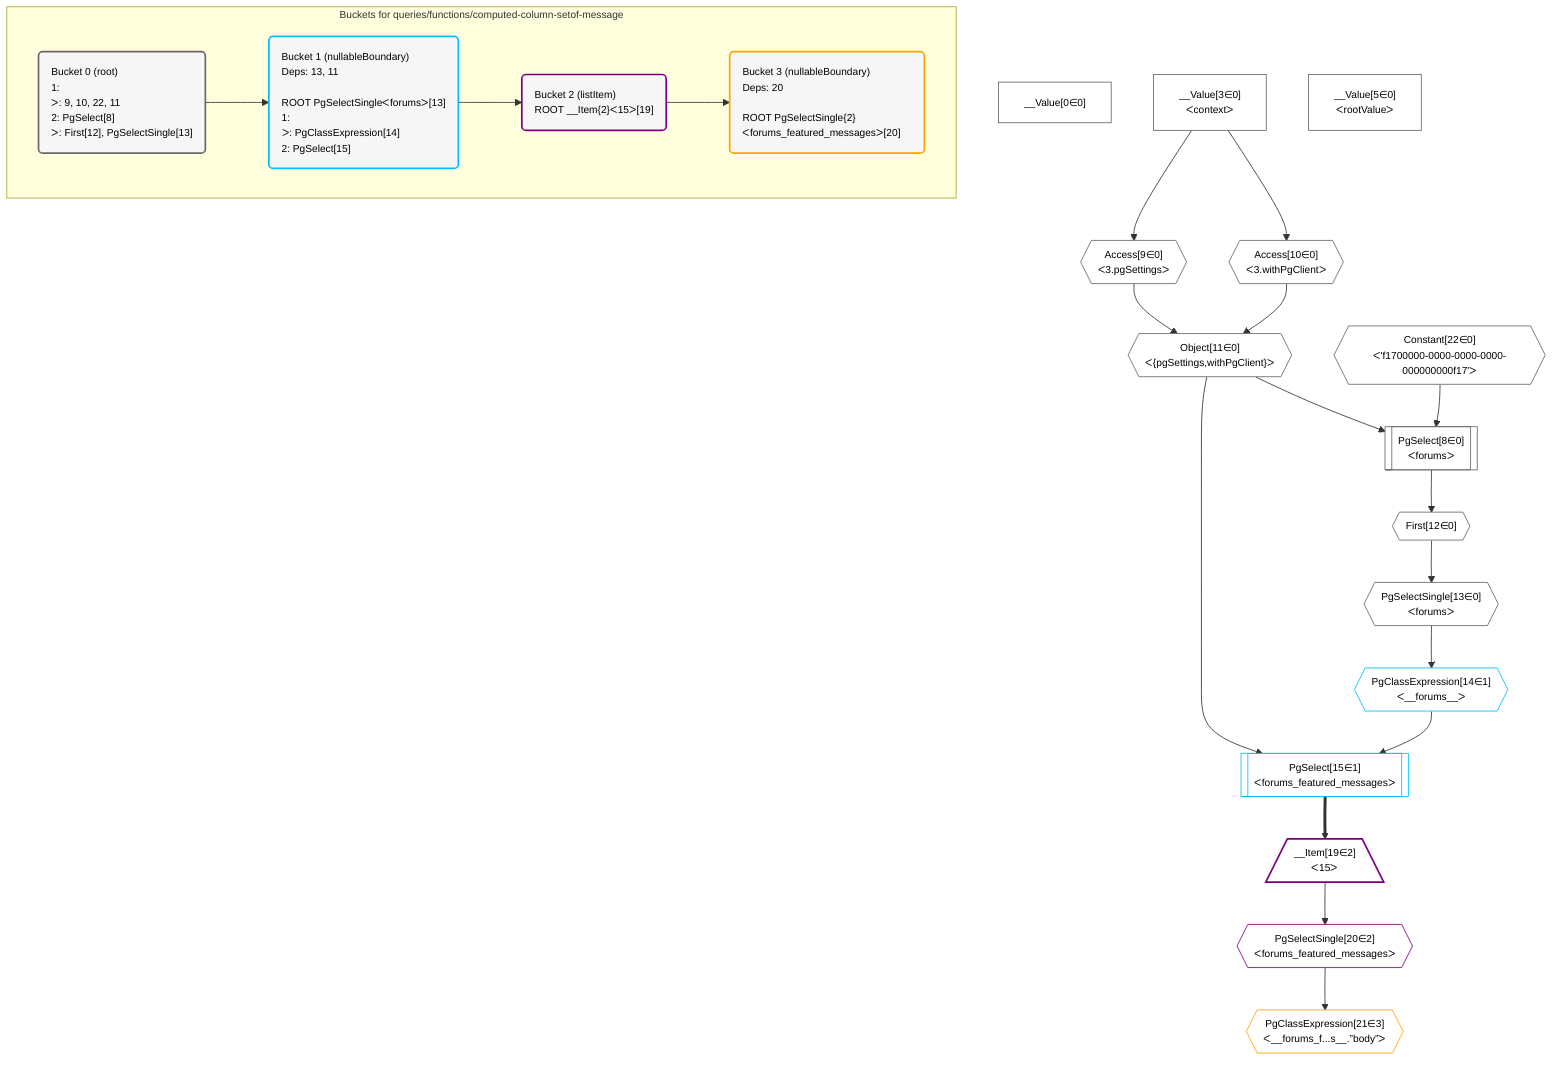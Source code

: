 %%{init: {'themeVariables': { 'fontSize': '12px'}}}%%
graph TD
    classDef path fill:#eee,stroke:#000,color:#000
    classDef plan fill:#fff,stroke-width:1px,color:#000
    classDef itemplan fill:#fff,stroke-width:2px,color:#000
    classDef unbatchedplan fill:#dff,stroke-width:1px,color:#000
    classDef sideeffectplan fill:#fcc,stroke-width:2px,color:#000
    classDef bucket fill:#f6f6f6,color:#000,stroke-width:2px,text-align:left


    %% define steps
    __Value0["__Value[0∈0]"]:::plan
    __Value3["__Value[3∈0]<br />ᐸcontextᐳ"]:::plan
    __Value5["__Value[5∈0]<br />ᐸrootValueᐳ"]:::plan
    Access9{{"Access[9∈0]<br />ᐸ3.pgSettingsᐳ"}}:::plan
    Access10{{"Access[10∈0]<br />ᐸ3.withPgClientᐳ"}}:::plan
    Object11{{"Object[11∈0]<br />ᐸ{pgSettings,withPgClient}ᐳ"}}:::plan
    Constant22{{"Constant[22∈0]<br />ᐸ'f1700000-0000-0000-0000-000000000f17'ᐳ"}}:::plan
    PgSelect8[["PgSelect[8∈0]<br />ᐸforumsᐳ"]]:::plan
    First12{{"First[12∈0]"}}:::plan
    PgSelectSingle13{{"PgSelectSingle[13∈0]<br />ᐸforumsᐳ"}}:::plan
    PgClassExpression14{{"PgClassExpression[14∈1]<br />ᐸ__forums__ᐳ"}}:::plan
    PgSelect15[["PgSelect[15∈1]<br />ᐸforums_featured_messagesᐳ"]]:::plan
    __Item19[/"__Item[19∈2]<br />ᐸ15ᐳ"\]:::itemplan
    PgSelectSingle20{{"PgSelectSingle[20∈2]<br />ᐸforums_featured_messagesᐳ"}}:::plan
    PgClassExpression21{{"PgClassExpression[21∈3]<br />ᐸ__forums_f...s__.”body”ᐳ"}}:::plan

    %% plan dependencies
    __Value3 --> Access9
    __Value3 --> Access10
    Access9 & Access10 --> Object11
    Object11 & Constant22 --> PgSelect8
    PgSelect8 --> First12
    First12 --> PgSelectSingle13
    PgSelectSingle13 --> PgClassExpression14
    Object11 & PgClassExpression14 --> PgSelect15
    PgSelect15 ==> __Item19
    __Item19 --> PgSelectSingle20
    PgSelectSingle20 --> PgClassExpression21

    subgraph "Buckets for queries/functions/computed-column-setof-message"
    Bucket0("Bucket 0 (root)<br />1: <br />ᐳ: 9, 10, 22, 11<br />2: PgSelect[8]<br />ᐳ: First[12], PgSelectSingle[13]"):::bucket
    classDef bucket0 stroke:#696969
    class Bucket0,__Value0,__Value3,__Value5,PgSelect8,Access9,Access10,Object11,First12,PgSelectSingle13,Constant22 bucket0
    Bucket1("Bucket 1 (nullableBoundary)<br />Deps: 13, 11<br /><br />ROOT PgSelectSingleᐸforumsᐳ[13]<br />1: <br />ᐳ: PgClassExpression[14]<br />2: PgSelect[15]"):::bucket
    classDef bucket1 stroke:#00bfff
    class Bucket1,PgClassExpression14,PgSelect15 bucket1
    Bucket2("Bucket 2 (listItem)<br />ROOT __Item{2}ᐸ15ᐳ[19]"):::bucket
    classDef bucket2 stroke:#7f007f
    class Bucket2,__Item19,PgSelectSingle20 bucket2
    Bucket3("Bucket 3 (nullableBoundary)<br />Deps: 20<br /><br />ROOT PgSelectSingle{2}ᐸforums_featured_messagesᐳ[20]"):::bucket
    classDef bucket3 stroke:#ffa500
    class Bucket3,PgClassExpression21 bucket3
    Bucket0 --> Bucket1
    Bucket1 --> Bucket2
    Bucket2 --> Bucket3
    end